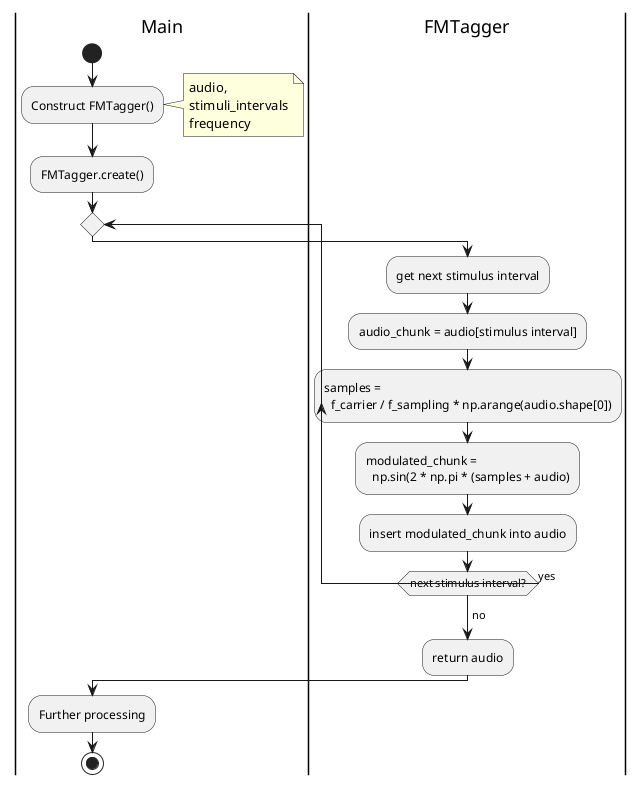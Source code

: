@startuml
'https://plantuml.com/activity-diagram-beta

|Main|
start
:Construct FMTagger();
note right
    audio,
    stimuli_intervals
    frequency
end note

:FMTagger.create();

repeat
    |FMTagger|
    :get next stimulus interval;

    :audio_chunk = audio[stimulus interval];
    :samples =
      f_carrier / f_sampling * np.arange(audio.shape[0]);
    :modulated_chunk =
      np.sin(2 * np.pi * (samples + audio);
    :insert modulated_chunk into audio;
repeat while(next stimulus interval?) is (yes)
->no;
:return audio;

|Main|
:Further processing;
stop


@enduml
